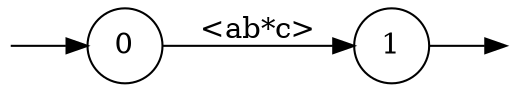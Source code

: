 digraph
{
  vcsn_context = "lao_ratexpset<lal_char(abc)_b>"
  rankdir = LR
  {
    node [style = invis, shape = none, label = "", width = 0, height = 0]
    I0
    F1
  }
  {
    node [shape = circle]
    0
    1
  }
  I0 -> 0
  0 -> 1 [label = "<ab*c>"]
  1 -> F1
}
